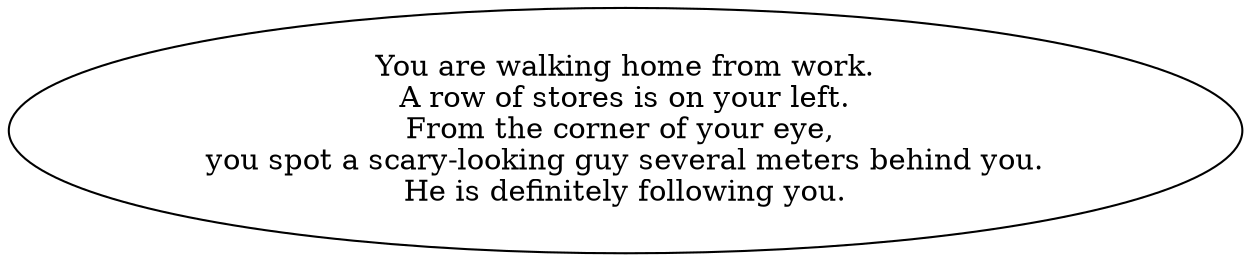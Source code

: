 digraph simple_map {

start [label="You are walking home from work.
A row of stores is on your left.
From the corner of your eye, 
you spot a scary-looking guy several meters behind you.
He is definitely following you.
"]



}